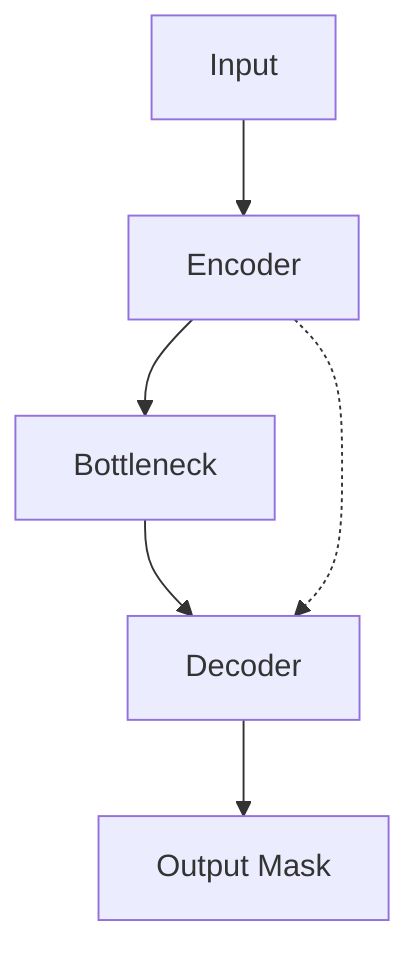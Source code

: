 flowchart TD
    A[Input] --> B[Encoder]
    B --> C[Bottleneck]
    C --> D[Decoder]
    D --> E[Output Mask]
    B -.-> D
